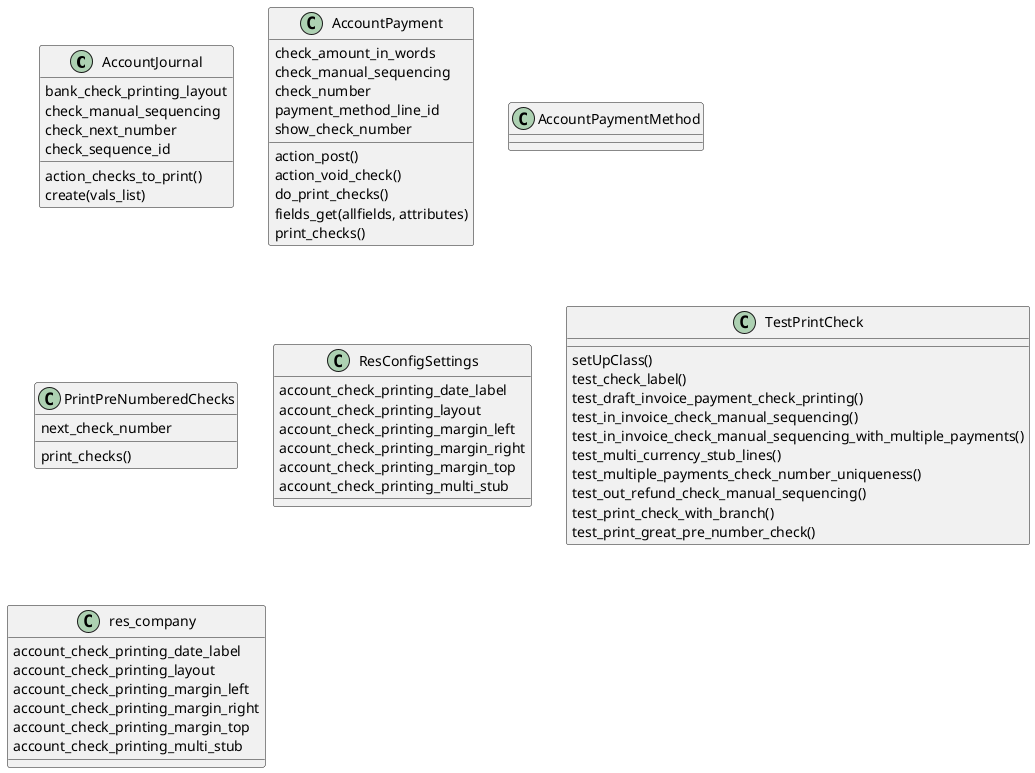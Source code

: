 @startuml classes_account_check_printing
set namespaceSeparator none
class "AccountJournal" as odoo_src.odoo.addons.account_check_printing.models.account_journal.AccountJournal {
  bank_check_printing_layout
  check_manual_sequencing
  check_next_number
  check_sequence_id
  action_checks_to_print()
  create(vals_list)
}
class "AccountPayment" as odoo_src.odoo.addons.account_check_printing.models.account_payment.AccountPayment {
  check_amount_in_words
  check_manual_sequencing
  check_number
  payment_method_line_id
  show_check_number
  action_post()
  action_void_check()
  do_print_checks()
  fields_get(allfields, attributes)
  print_checks()
}
class "AccountPaymentMethod" as odoo_src.odoo.addons.account_check_printing.models.account_payment_method.AccountPaymentMethod {
}
class "PrintPreNumberedChecks" as odoo_src.odoo.addons.account_check_printing.wizard.print_prenumbered_checks.PrintPreNumberedChecks {
  next_check_number
  print_checks()
}
class "ResConfigSettings" as odoo_src.odoo.addons.account_check_printing.models.res_config_settings.ResConfigSettings {
  account_check_printing_date_label
  account_check_printing_layout
  account_check_printing_margin_left
  account_check_printing_margin_right
  account_check_printing_margin_top
  account_check_printing_multi_stub
}
class "TestPrintCheck" as odoo_src.odoo.addons.account_check_printing.tests.test_print_check.TestPrintCheck {
  setUpClass()
  test_check_label()
  test_draft_invoice_payment_check_printing()
  test_in_invoice_check_manual_sequencing()
  test_in_invoice_check_manual_sequencing_with_multiple_payments()
  test_multi_currency_stub_lines()
  test_multiple_payments_check_number_uniqueness()
  test_out_refund_check_manual_sequencing()
  test_print_check_with_branch()
  test_print_great_pre_number_check()
}
class "res_company" as odoo_src.odoo.addons.account_check_printing.models.res_company.res_company {
  account_check_printing_date_label
  account_check_printing_layout
  account_check_printing_margin_left
  account_check_printing_margin_right
  account_check_printing_margin_top
  account_check_printing_multi_stub
}
@enduml
